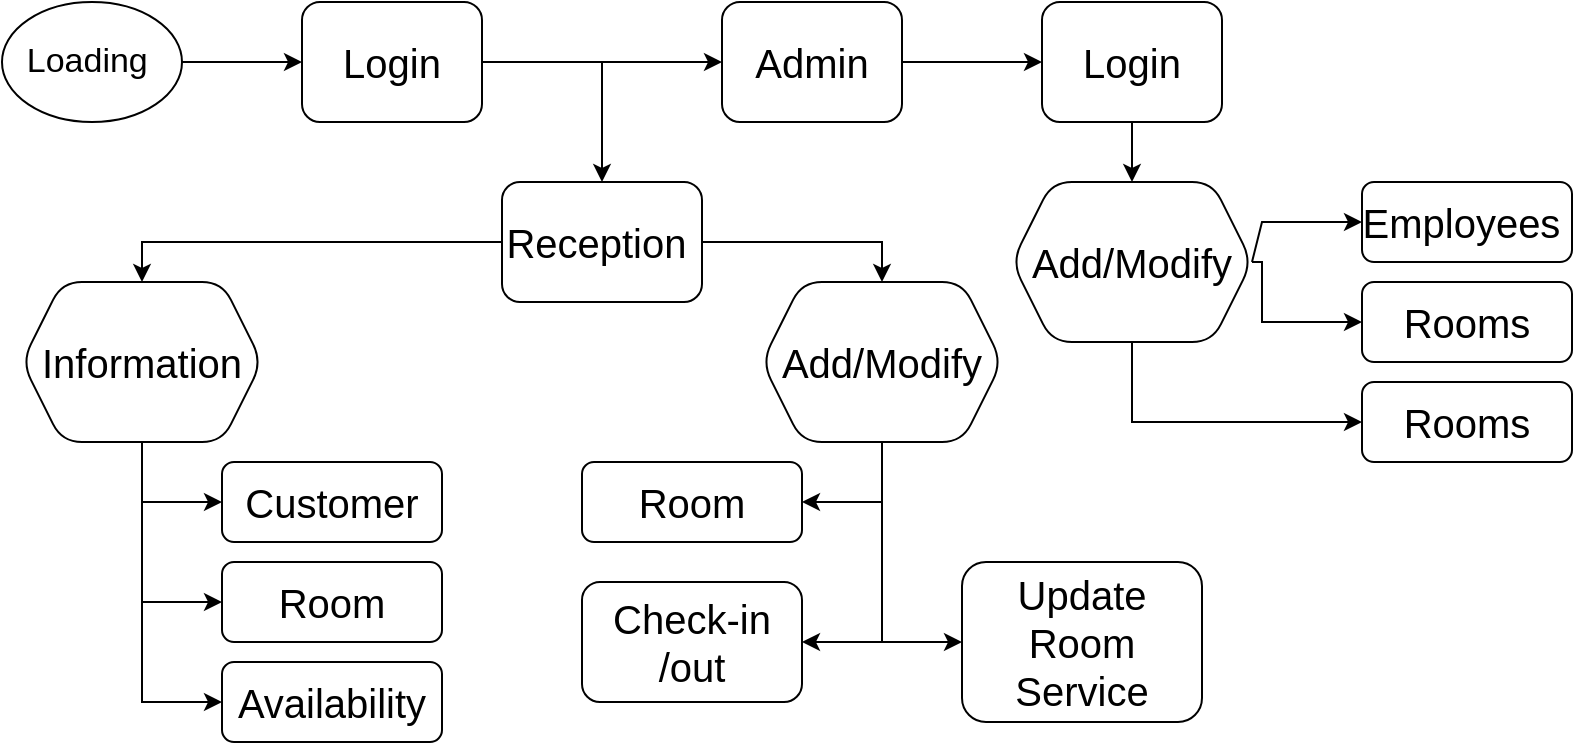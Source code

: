<mxfile version="26.2.3">
  <diagram name="Page-1" id="uzTJmbWN4MMW8VpQCWIr">
    <mxGraphModel dx="1044" dy="568" grid="1" gridSize="10" guides="1" tooltips="1" connect="1" arrows="1" fold="1" page="1" pageScale="1" pageWidth="850" pageHeight="1100" math="0" shadow="0">
      <root>
        <mxCell id="0" />
        <mxCell id="1" parent="0" />
        <mxCell id="uxGMxH7LnKwhXQILrLb0-7" value="" style="edgeStyle=orthogonalEdgeStyle;rounded=0;orthogonalLoop=1;jettySize=auto;html=1;" edge="1" parent="1" source="uxGMxH7LnKwhXQILrLb0-1" target="uxGMxH7LnKwhXQILrLb0-4">
          <mxGeometry relative="1" as="geometry" />
        </mxCell>
        <object label="Loading&amp;nbsp;" Loading="" id="uxGMxH7LnKwhXQILrLb0-1">
          <mxCell style="ellipse;whiteSpace=wrap;html=1;fontSize=17;" vertex="1" parent="1">
            <mxGeometry x="20" y="20" width="90" height="60" as="geometry" />
          </mxCell>
        </object>
        <mxCell id="uxGMxH7LnKwhXQILrLb0-11" value="" style="edgeStyle=orthogonalEdgeStyle;rounded=0;orthogonalLoop=1;jettySize=auto;html=1;" edge="1" parent="1" source="uxGMxH7LnKwhXQILrLb0-4" target="uxGMxH7LnKwhXQILrLb0-10">
          <mxGeometry relative="1" as="geometry" />
        </mxCell>
        <mxCell id="uxGMxH7LnKwhXQILrLb0-13" value="" style="edgeStyle=orthogonalEdgeStyle;rounded=0;orthogonalLoop=1;jettySize=auto;html=1;" edge="1" parent="1" source="uxGMxH7LnKwhXQILrLb0-4" target="uxGMxH7LnKwhXQILrLb0-12">
          <mxGeometry relative="1" as="geometry" />
        </mxCell>
        <mxCell id="uxGMxH7LnKwhXQILrLb0-4" value="Login" style="rounded=1;whiteSpace=wrap;html=1;fontSize=20;" vertex="1" parent="1">
          <mxGeometry x="170" y="20" width="90" height="60" as="geometry" />
        </mxCell>
        <mxCell id="uxGMxH7LnKwhXQILrLb0-32" value="" style="edgeStyle=orthogonalEdgeStyle;rounded=0;orthogonalLoop=1;jettySize=auto;html=1;entryX=0.5;entryY=0;entryDx=0;entryDy=0;" edge="1" parent="1" source="uxGMxH7LnKwhXQILrLb0-10" target="uxGMxH7LnKwhXQILrLb0-33">
          <mxGeometry relative="1" as="geometry">
            <mxPoint x="90" y="200" as="targetPoint" />
          </mxGeometry>
        </mxCell>
        <mxCell id="uxGMxH7LnKwhXQILrLb0-45" style="edgeStyle=orthogonalEdgeStyle;rounded=0;orthogonalLoop=1;jettySize=auto;html=1;entryX=0.5;entryY=0;entryDx=0;entryDy=0;" edge="1" parent="1" source="uxGMxH7LnKwhXQILrLb0-10" target="uxGMxH7LnKwhXQILrLb0-43">
          <mxGeometry relative="1" as="geometry">
            <mxPoint x="460" y="140" as="targetPoint" />
          </mxGeometry>
        </mxCell>
        <mxCell id="uxGMxH7LnKwhXQILrLb0-10" value="Reception&amp;nbsp;" style="whiteSpace=wrap;html=1;fontSize=20;rounded=1;" vertex="1" parent="1">
          <mxGeometry x="270" y="110" width="100" height="60" as="geometry" />
        </mxCell>
        <mxCell id="uxGMxH7LnKwhXQILrLb0-19" value="" style="edgeStyle=orthogonalEdgeStyle;rounded=0;orthogonalLoop=1;jettySize=auto;html=1;" edge="1" parent="1" source="uxGMxH7LnKwhXQILrLb0-12" target="uxGMxH7LnKwhXQILrLb0-18">
          <mxGeometry relative="1" as="geometry" />
        </mxCell>
        <mxCell id="uxGMxH7LnKwhXQILrLb0-12" value="Admin" style="rounded=1;whiteSpace=wrap;html=1;fontSize=20;" vertex="1" parent="1">
          <mxGeometry x="380" y="20" width="90" height="60" as="geometry" />
        </mxCell>
        <mxCell id="uxGMxH7LnKwhXQILrLb0-23" value="" style="edgeStyle=orthogonalEdgeStyle;rounded=0;orthogonalLoop=1;jettySize=auto;html=1;" edge="1" parent="1" source="uxGMxH7LnKwhXQILrLb0-18" target="uxGMxH7LnKwhXQILrLb0-22">
          <mxGeometry relative="1" as="geometry" />
        </mxCell>
        <mxCell id="uxGMxH7LnKwhXQILrLb0-18" value="Login" style="rounded=1;whiteSpace=wrap;html=1;fontSize=20;" vertex="1" parent="1">
          <mxGeometry x="540" y="20" width="90" height="60" as="geometry" />
        </mxCell>
        <mxCell id="uxGMxH7LnKwhXQILrLb0-25" value="" style="edgeStyle=orthogonalEdgeStyle;rounded=0;orthogonalLoop=1;jettySize=auto;html=1;" edge="1" parent="1" source="uxGMxH7LnKwhXQILrLb0-22" target="uxGMxH7LnKwhXQILrLb0-24">
          <mxGeometry relative="1" as="geometry">
            <Array as="points">
              <mxPoint x="585" y="210" />
              <mxPoint x="585" y="210" />
            </Array>
          </mxGeometry>
        </mxCell>
        <mxCell id="uxGMxH7LnKwhXQILrLb0-29" value="" style="edgeStyle=orthogonalEdgeStyle;rounded=0;orthogonalLoop=1;jettySize=auto;html=1;" edge="1" parent="1" source="uxGMxH7LnKwhXQILrLb0-22" target="uxGMxH7LnKwhXQILrLb0-27">
          <mxGeometry relative="1" as="geometry">
            <Array as="points">
              <mxPoint x="650" y="150" />
              <mxPoint x="650" y="180" />
            </Array>
          </mxGeometry>
        </mxCell>
        <mxCell id="uxGMxH7LnKwhXQILrLb0-22" value="Add/Modify" style="shape=hexagon;perimeter=hexagonPerimeter2;whiteSpace=wrap;html=1;fixedSize=1;fontSize=20;rounded=1;" vertex="1" parent="1">
          <mxGeometry x="525" y="110" width="120" height="80" as="geometry" />
        </mxCell>
        <mxCell id="uxGMxH7LnKwhXQILrLb0-24" value="Rooms" style="rounded=1;whiteSpace=wrap;html=1;fontSize=20;" vertex="1" parent="1">
          <mxGeometry x="700" y="210" width="105" height="40" as="geometry" />
        </mxCell>
        <mxCell id="uxGMxH7LnKwhXQILrLb0-26" value="Employees&amp;nbsp;" style="rounded=1;whiteSpace=wrap;html=1;fontSize=20;" vertex="1" parent="1">
          <mxGeometry x="700" y="110" width="105" height="40" as="geometry" />
        </mxCell>
        <mxCell id="uxGMxH7LnKwhXQILrLb0-27" value="Rooms" style="rounded=1;whiteSpace=wrap;html=1;fontSize=20;" vertex="1" parent="1">
          <mxGeometry x="700" y="160" width="105" height="40" as="geometry" />
        </mxCell>
        <mxCell id="uxGMxH7LnKwhXQILrLb0-30" value="" style="endArrow=classic;html=1;rounded=0;entryX=0;entryY=0.5;entryDx=0;entryDy=0;exitX=1;exitY=0.5;exitDx=0;exitDy=0;" edge="1" parent="1" source="uxGMxH7LnKwhXQILrLb0-22" target="uxGMxH7LnKwhXQILrLb0-26">
          <mxGeometry width="50" height="50" relative="1" as="geometry">
            <mxPoint x="400" y="160" as="sourcePoint" />
            <mxPoint x="450" y="110" as="targetPoint" />
            <Array as="points">
              <mxPoint x="650" y="130" />
            </Array>
          </mxGeometry>
        </mxCell>
        <mxCell id="uxGMxH7LnKwhXQILrLb0-33" value="Information" style="shape=hexagon;perimeter=hexagonPerimeter2;whiteSpace=wrap;html=1;fixedSize=1;fontSize=20;rounded=1;" vertex="1" parent="1">
          <mxGeometry x="30" y="160" width="120" height="80" as="geometry" />
        </mxCell>
        <mxCell id="uxGMxH7LnKwhXQILrLb0-34" value="Customer" style="rounded=1;whiteSpace=wrap;html=1;fontSize=20;" vertex="1" parent="1">
          <mxGeometry x="130" y="250" width="110" height="40" as="geometry" />
        </mxCell>
        <mxCell id="uxGMxH7LnKwhXQILrLb0-37" value="" style="endArrow=classic;html=1;rounded=0;exitX=0.5;exitY=1;exitDx=0;exitDy=0;entryX=0;entryY=0.5;entryDx=0;entryDy=0;" edge="1" parent="1" source="uxGMxH7LnKwhXQILrLb0-33" target="uxGMxH7LnKwhXQILrLb0-34">
          <mxGeometry width="50" height="50" relative="1" as="geometry">
            <mxPoint x="400" y="160" as="sourcePoint" />
            <mxPoint x="450" y="110" as="targetPoint" />
            <Array as="points">
              <mxPoint x="90" y="270" />
            </Array>
          </mxGeometry>
        </mxCell>
        <mxCell id="uxGMxH7LnKwhXQILrLb0-38" value="" style="endArrow=classic;html=1;rounded=0;exitX=0.5;exitY=1;exitDx=0;exitDy=0;entryX=0;entryY=0.5;entryDx=0;entryDy=0;" edge="1" parent="1" source="uxGMxH7LnKwhXQILrLb0-33" target="uxGMxH7LnKwhXQILrLb0-39">
          <mxGeometry width="50" height="50" relative="1" as="geometry">
            <mxPoint x="400" y="160" as="sourcePoint" />
            <mxPoint x="130" y="310" as="targetPoint" />
            <Array as="points">
              <mxPoint x="90" y="320" />
            </Array>
          </mxGeometry>
        </mxCell>
        <mxCell id="uxGMxH7LnKwhXQILrLb0-39" value="Room" style="rounded=1;whiteSpace=wrap;html=1;fontSize=20;" vertex="1" parent="1">
          <mxGeometry x="130" y="300" width="110" height="40" as="geometry" />
        </mxCell>
        <mxCell id="uxGMxH7LnKwhXQILrLb0-40" value="" style="endArrow=classic;html=1;rounded=0;exitX=0.5;exitY=1;exitDx=0;exitDy=0;" edge="1" parent="1" source="uxGMxH7LnKwhXQILrLb0-33">
          <mxGeometry width="50" height="50" relative="1" as="geometry">
            <mxPoint x="400" y="160" as="sourcePoint" />
            <mxPoint x="130" y="370" as="targetPoint" />
            <Array as="points">
              <mxPoint x="90" y="370" />
            </Array>
          </mxGeometry>
        </mxCell>
        <mxCell id="uxGMxH7LnKwhXQILrLb0-41" value="Availability" style="rounded=1;whiteSpace=wrap;html=1;fontSize=20;" vertex="1" parent="1">
          <mxGeometry x="130" y="350" width="110" height="40" as="geometry" />
        </mxCell>
        <mxCell id="uxGMxH7LnKwhXQILrLb0-42" value="Room" style="rounded=1;whiteSpace=wrap;html=1;fontSize=20;" vertex="1" parent="1">
          <mxGeometry x="310" y="250" width="110" height="40" as="geometry" />
        </mxCell>
        <mxCell id="uxGMxH7LnKwhXQILrLb0-46" style="edgeStyle=orthogonalEdgeStyle;rounded=0;orthogonalLoop=1;jettySize=auto;html=1;entryX=1;entryY=0.5;entryDx=0;entryDy=0;" edge="1" parent="1" source="uxGMxH7LnKwhXQILrLb0-43" target="uxGMxH7LnKwhXQILrLb0-42">
          <mxGeometry relative="1" as="geometry" />
        </mxCell>
        <mxCell id="uxGMxH7LnKwhXQILrLb0-47" style="edgeStyle=orthogonalEdgeStyle;rounded=0;orthogonalLoop=1;jettySize=auto;html=1;entryX=1;entryY=0.5;entryDx=0;entryDy=0;" edge="1" parent="1" source="uxGMxH7LnKwhXQILrLb0-43" target="uxGMxH7LnKwhXQILrLb0-48">
          <mxGeometry relative="1" as="geometry">
            <mxPoint x="460" y="320" as="targetPoint" />
          </mxGeometry>
        </mxCell>
        <mxCell id="uxGMxH7LnKwhXQILrLb0-51" style="edgeStyle=orthogonalEdgeStyle;rounded=0;orthogonalLoop=1;jettySize=auto;html=1;entryX=0;entryY=0.5;entryDx=0;entryDy=0;" edge="1" parent="1" source="uxGMxH7LnKwhXQILrLb0-43" target="uxGMxH7LnKwhXQILrLb0-50">
          <mxGeometry relative="1" as="geometry" />
        </mxCell>
        <mxCell id="uxGMxH7LnKwhXQILrLb0-43" value="Add/Modify" style="shape=hexagon;perimeter=hexagonPerimeter2;whiteSpace=wrap;html=1;fixedSize=1;fontSize=20;rounded=1;" vertex="1" parent="1">
          <mxGeometry x="400" y="160" width="120" height="80" as="geometry" />
        </mxCell>
        <mxCell id="uxGMxH7LnKwhXQILrLb0-48" value="Check-in&lt;div&gt;/out&lt;/div&gt;" style="rounded=1;whiteSpace=wrap;html=1;fontSize=20;" vertex="1" parent="1">
          <mxGeometry x="310" y="310" width="110" height="60" as="geometry" />
        </mxCell>
        <mxCell id="uxGMxH7LnKwhXQILrLb0-50" value="Update&lt;div&gt;Room Service&lt;/div&gt;" style="rounded=1;whiteSpace=wrap;html=1;fontSize=20;" vertex="1" parent="1">
          <mxGeometry x="500" y="300" width="120" height="80" as="geometry" />
        </mxCell>
      </root>
    </mxGraphModel>
  </diagram>
</mxfile>
